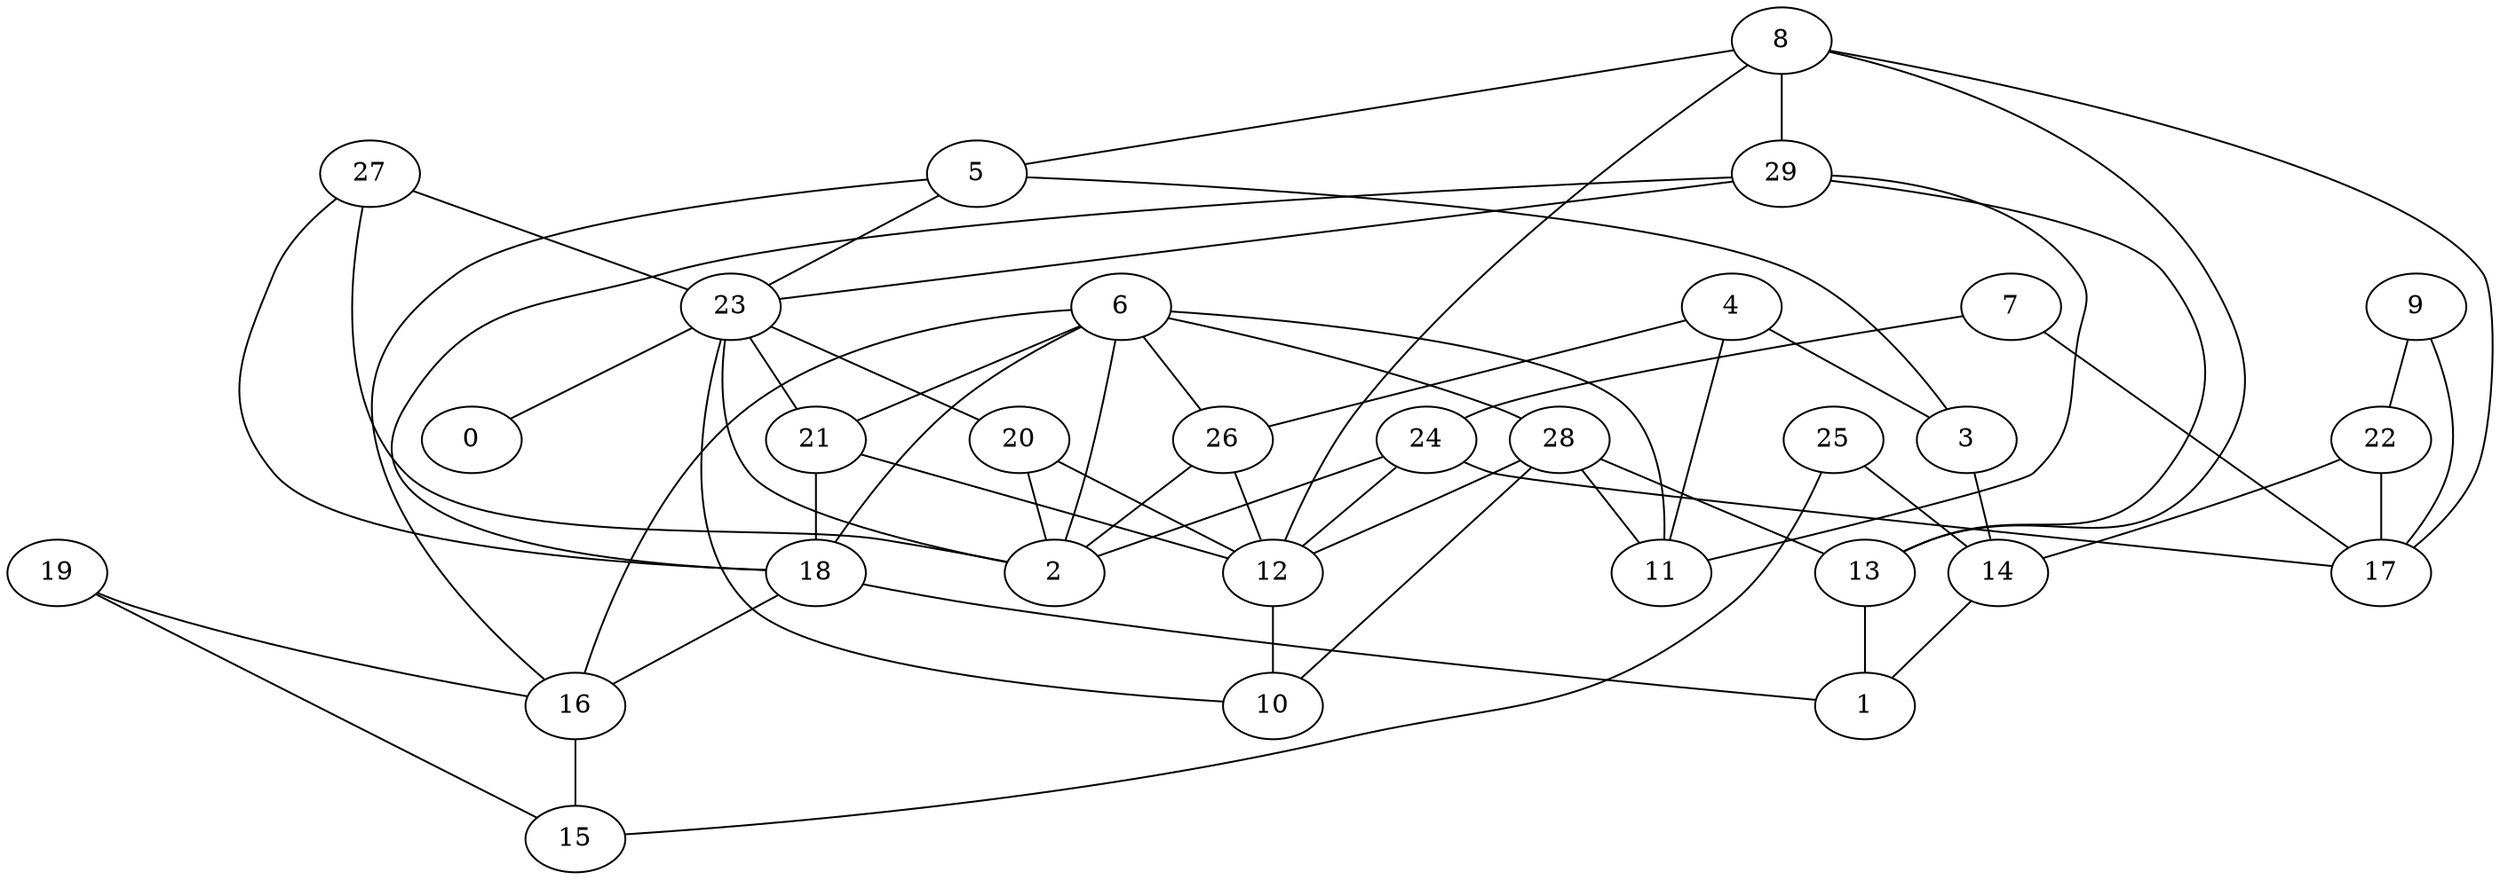 digraph GG_graph {

subgraph G_graph {
edge [color = black]
"4" -> "11" [dir = none]
"13" -> "1" [dir = none]
"24" -> "2" [dir = none]
"24" -> "12" [dir = none]
"18" -> "1" [dir = none]
"18" -> "16" [dir = none]
"20" -> "2" [dir = none]
"27" -> "23" [dir = none]
"27" -> "18" [dir = none]
"28" -> "10" [dir = none]
"28" -> "11" [dir = none]
"28" -> "12" [dir = none]
"7" -> "17" [dir = none]
"19" -> "16" [dir = none]
"22" -> "14" [dir = none]
"9" -> "17" [dir = none]
"16" -> "15" [dir = none]
"6" -> "26" [dir = none]
"6" -> "28" [dir = none]
"6" -> "16" [dir = none]
"3" -> "14" [dir = none]
"14" -> "1" [dir = none]
"5" -> "16" [dir = none]
"8" -> "29" [dir = none]
"8" -> "17" [dir = none]
"8" -> "5" [dir = none]
"21" -> "18" [dir = none]
"23" -> "0" [dir = none]
"25" -> "14" [dir = none]
"6" -> "21" [dir = none]
"12" -> "10" [dir = none]
"6" -> "18" [dir = none]
"26" -> "12" [dir = none]
"29" -> "23" [dir = none]
"27" -> "2" [dir = none]
"5" -> "23" [dir = none]
"23" -> "10" [dir = none]
"8" -> "13" [dir = none]
"20" -> "12" [dir = none]
"4" -> "3" [dir = none]
"29" -> "13" [dir = none]
"8" -> "12" [dir = none]
"29" -> "11" [dir = none]
"9" -> "22" [dir = none]
"25" -> "15" [dir = none]
"22" -> "17" [dir = none]
"21" -> "12" [dir = none]
"23" -> "21" [dir = none]
"24" -> "17" [dir = none]
"6" -> "2" [dir = none]
"29" -> "18" [dir = none]
"4" -> "26" [dir = none]
"6" -> "11" [dir = none]
"26" -> "2" [dir = none]
"23" -> "2" [dir = none]
"28" -> "13" [dir = none]
"19" -> "15" [dir = none]
"7" -> "24" [dir = none]
"23" -> "20" [dir = none]
"5" -> "3" [dir = none]
}

}
